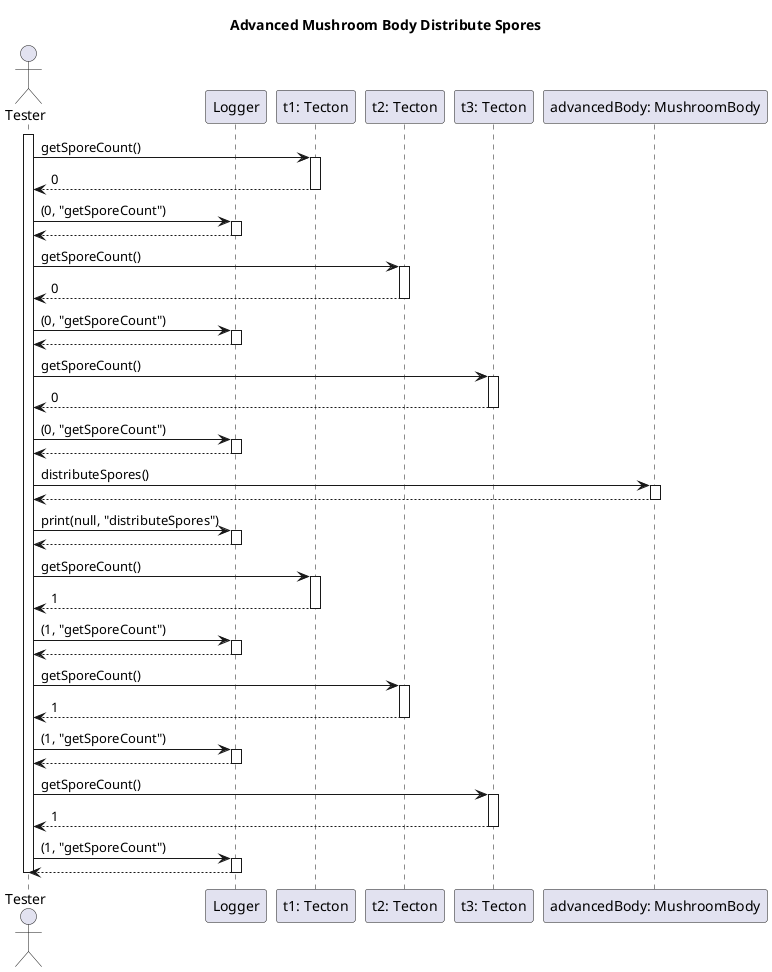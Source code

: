 @startuml Advanced Mushroom Body Distribute Spores

title Advanced Mushroom Body Distribute Spores

actor "Tester" as tester

participant "Logger" as logger

participant "t1: Tecton" as t1
participant "t2: Tecton" as t2
participant "t3: Tecton" as t3

participant "advancedBody: MushroomBody" as amb

activate tester

tester -> t1: getSporeCount()
activate t1
t1 --> tester: 0
deactivate t1

tester -> logger: (0, "getSporeCount")
activate logger
logger --> tester
deactivate logger

tester -> t2: getSporeCount()
activate t2
t2 --> tester: 0
deactivate t2

tester -> logger: (0, "getSporeCount")
activate logger
logger --> tester
deactivate logger

tester -> t3: getSporeCount()
activate t3
t3 --> tester: 0
deactivate t3

tester -> logger: (0, "getSporeCount")
activate logger
logger --> tester
deactivate logger

tester -> amb: distributeSpores() 
activate amb
amb --> tester
deactivate amb

tester -> logger: print(null, "distributeSpores")
activate logger
logger --> tester
deactivate logger

tester -> t1: getSporeCount()
activate t1
t1 --> tester: 1
deactivate t1

tester -> logger: (1, "getSporeCount")
activate logger
logger --> tester
deactivate logger

tester -> t2: getSporeCount()
activate t2
t2 --> tester: 1
deactivate t2

tester -> logger: (1, "getSporeCount")
activate logger
logger --> tester
deactivate logger

tester -> t3: getSporeCount()
activate t3
t3 --> tester: 1
deactivate t3

tester -> logger: (1, "getSporeCount")
activate logger
logger --> tester
deactivate logger

deactivate tester
@enduml